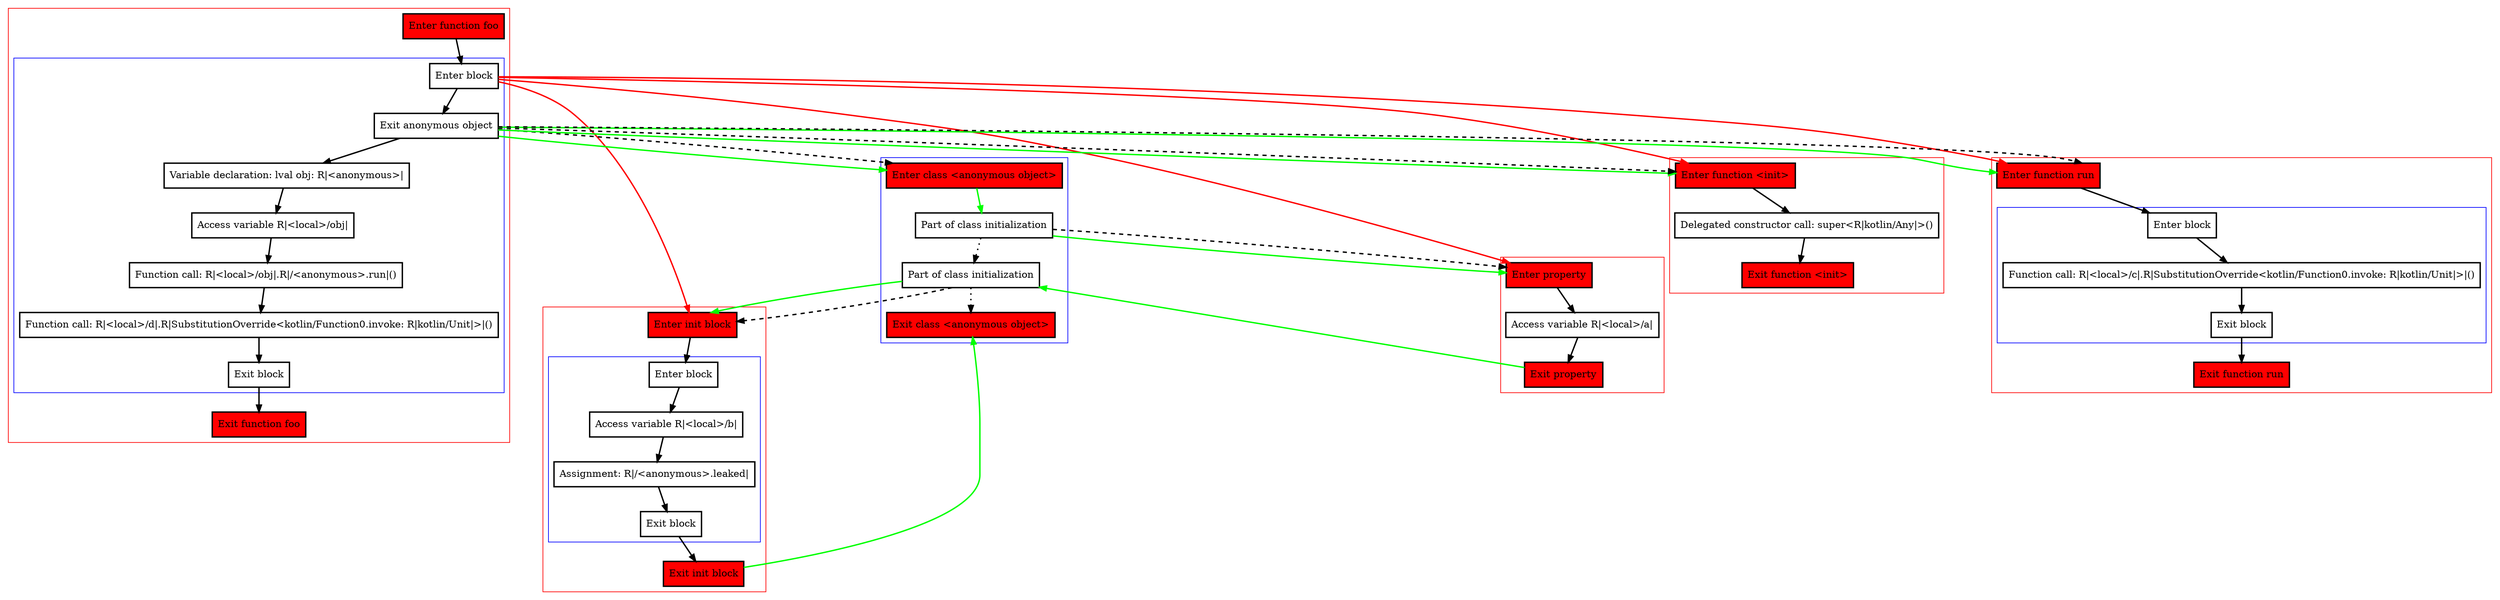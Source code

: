 digraph inAnonymousObject_kt {
    graph [nodesep=3]
    node [shape=box penwidth=2]
    edge [penwidth=2]

    subgraph cluster_0 {
        color=red
        0 [label="Enter function foo" style="filled" fillcolor=red];
        subgraph cluster_1 {
            color=blue
            1 [label="Enter block"];
            2 [label="Exit anonymous object"];
            3 [label="Variable declaration: lval obj: R|<anonymous>|"];
            4 [label="Access variable R|<local>/obj|"];
            5 [label="Function call: R|<local>/obj|.R|/<anonymous>.run|()"];
            6 [label="Function call: R|<local>/d|.R|SubstitutionOverride<kotlin/Function0.invoke: R|kotlin/Unit|>|()"];
            7 [label="Exit block"];
        }
        8 [label="Exit function foo" style="filled" fillcolor=red];
    }
    subgraph cluster_2 {
        color=blue
        9 [label="Enter class <anonymous object>" style="filled" fillcolor=red];
        10 [label="Part of class initialization"];
        11 [label="Part of class initialization"];
        12 [label="Exit class <anonymous object>" style="filled" fillcolor=red];
    }
    0 -> {1};
    1 -> {2};
    1 -> {13 16 19 25} [color=red];
    2 -> {3};
    2 -> {13 25 9} [color=green];
    2 -> {13 25 9} [style=dashed];
    3 -> {4};
    4 -> {5};
    5 -> {6};
    6 -> {7};
    7 -> {8};
    9 -> {10} [color=green];
    10 -> {11} [style=dotted];
    10 -> {16} [color=green];
    10 -> {16} [style=dashed];
    11 -> {12} [style=dotted];
    11 -> {19} [color=green];
    11 -> {19} [style=dashed];

    subgraph cluster_3 {
        color=red
        13 [label="Enter function <init>" style="filled" fillcolor=red];
        14 [label="Delegated constructor call: super<R|kotlin/Any|>()"];
        15 [label="Exit function <init>" style="filled" fillcolor=red];
    }
    13 -> {14};
    14 -> {15};

    subgraph cluster_4 {
        color=red
        16 [label="Enter property" style="filled" fillcolor=red];
        17 [label="Access variable R|<local>/a|"];
        18 [label="Exit property" style="filled" fillcolor=red];
    }
    16 -> {17};
    17 -> {18};
    18 -> {11} [color=green];

    subgraph cluster_5 {
        color=red
        19 [label="Enter init block" style="filled" fillcolor=red];
        subgraph cluster_6 {
            color=blue
            20 [label="Enter block"];
            21 [label="Access variable R|<local>/b|"];
            22 [label="Assignment: R|/<anonymous>.leaked|"];
            23 [label="Exit block"];
        }
        24 [label="Exit init block" style="filled" fillcolor=red];
    }
    19 -> {20};
    20 -> {21};
    21 -> {22};
    22 -> {23};
    23 -> {24};
    24 -> {12} [color=green];

    subgraph cluster_7 {
        color=red
        25 [label="Enter function run" style="filled" fillcolor=red];
        subgraph cluster_8 {
            color=blue
            26 [label="Enter block"];
            27 [label="Function call: R|<local>/c|.R|SubstitutionOverride<kotlin/Function0.invoke: R|kotlin/Unit|>|()"];
            28 [label="Exit block"];
        }
        29 [label="Exit function run" style="filled" fillcolor=red];
    }
    25 -> {26};
    26 -> {27};
    27 -> {28};
    28 -> {29};

}
